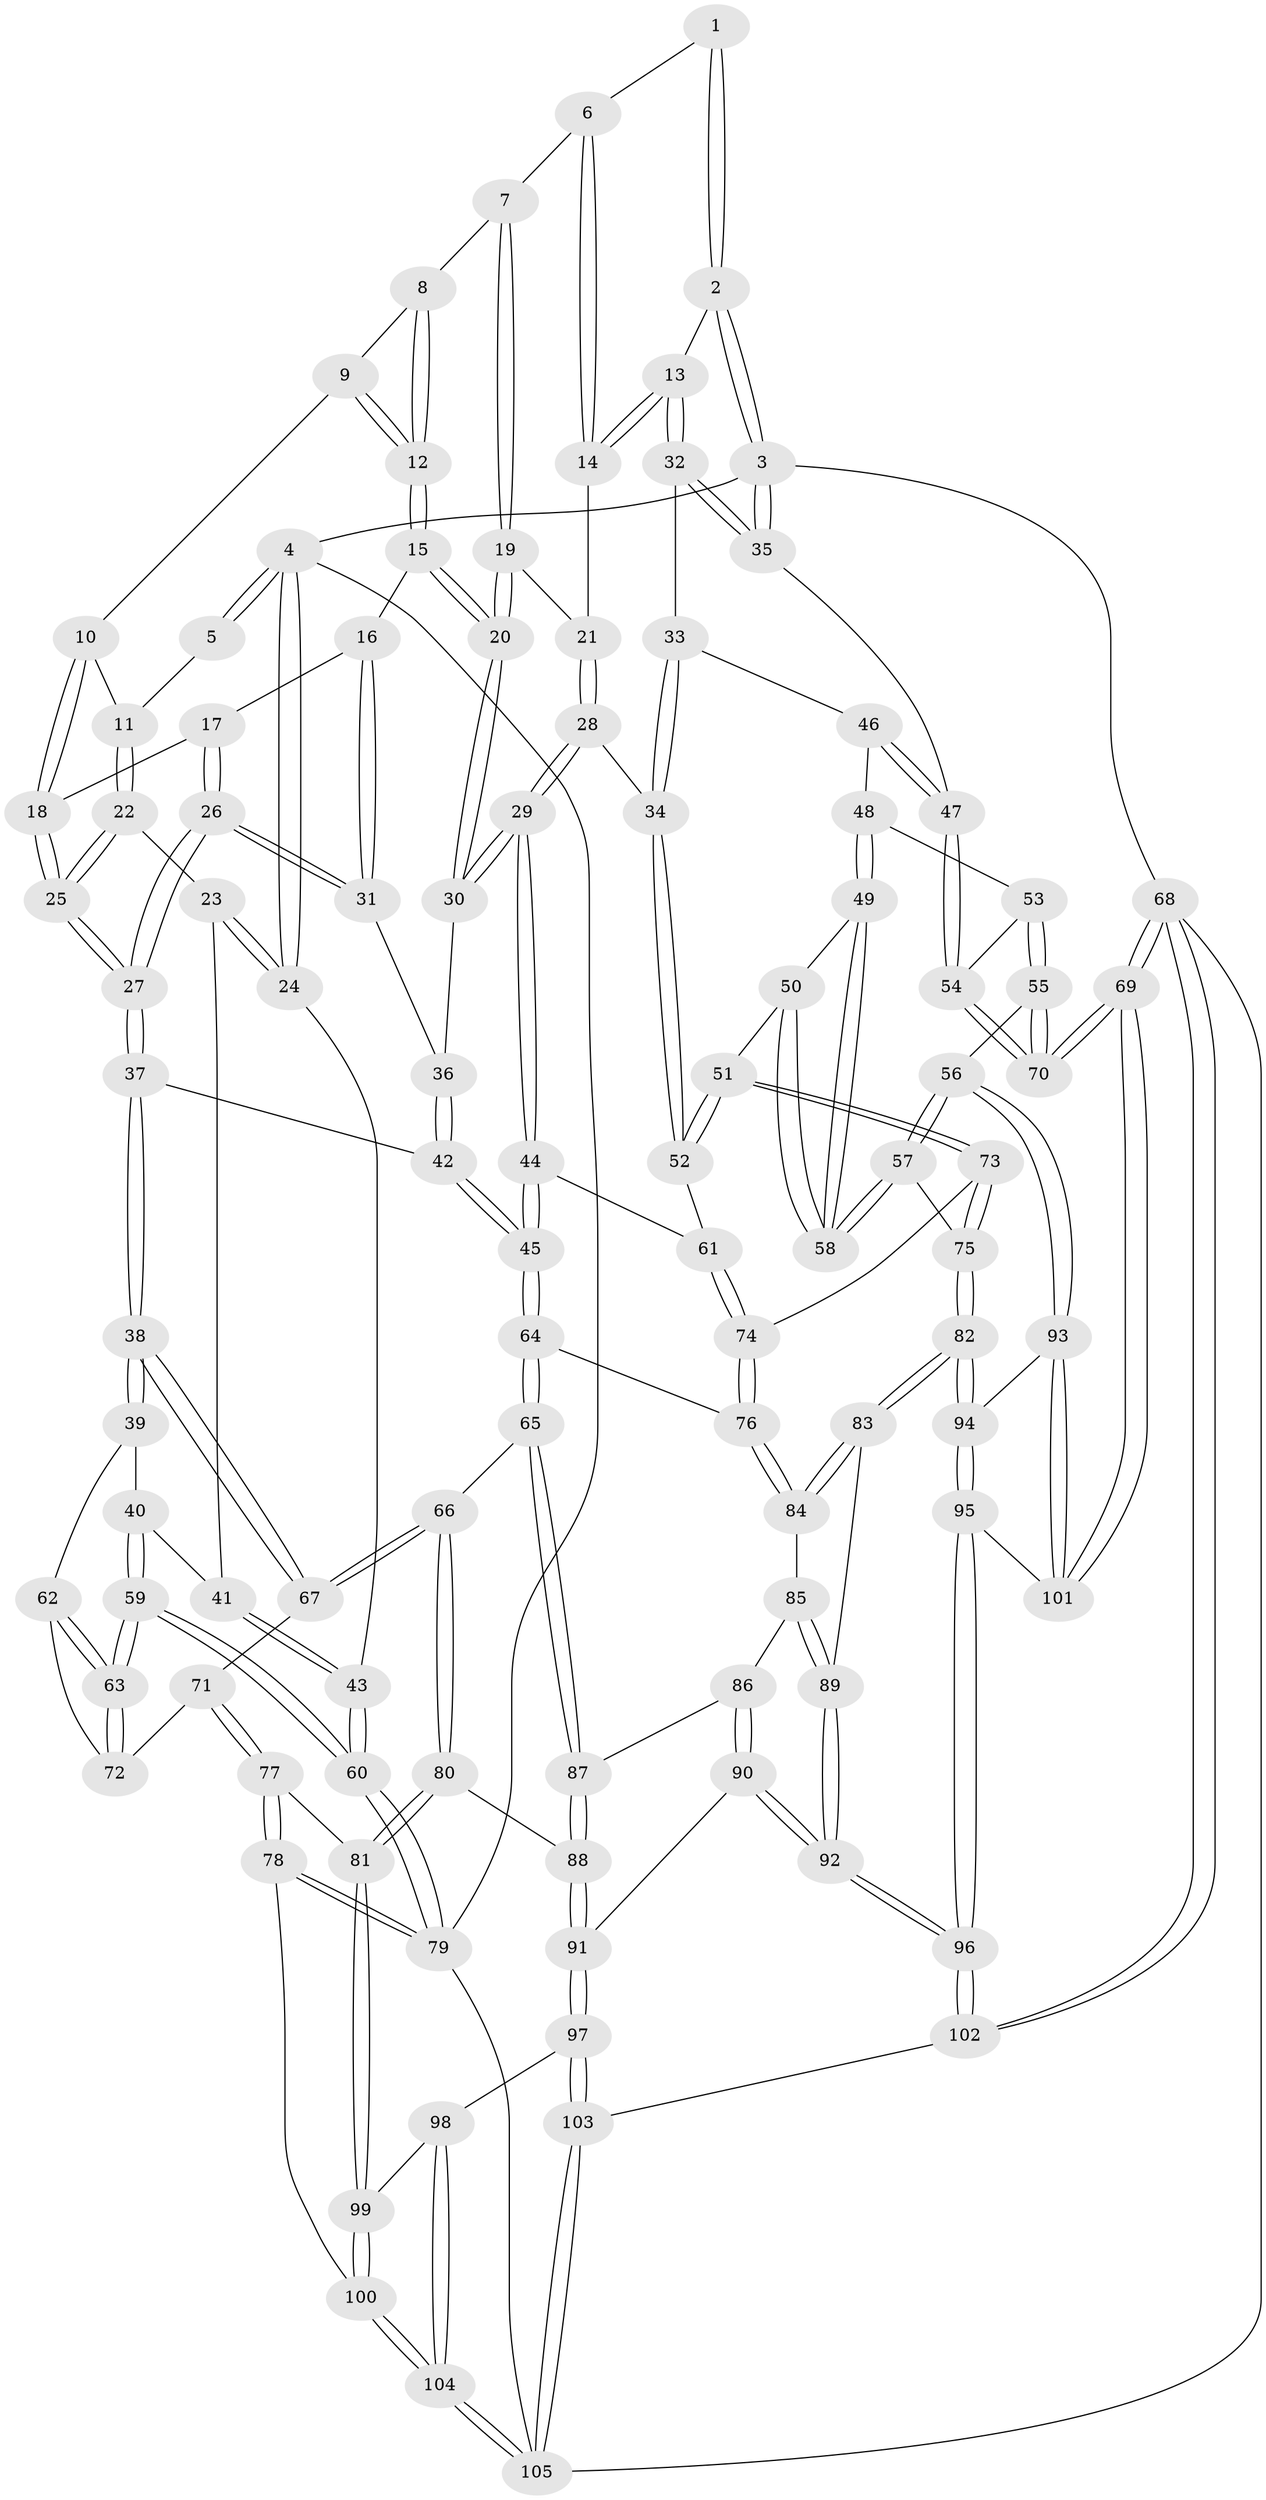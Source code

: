 // Generated by graph-tools (version 1.1) at 2025/03/03/09/25 03:03:14]
// undirected, 105 vertices, 259 edges
graph export_dot {
graph [start="1"]
  node [color=gray90,style=filled];
  1 [pos="+0.6355259321207505+0"];
  2 [pos="+1+0"];
  3 [pos="+1+0"];
  4 [pos="+0+0"];
  5 [pos="+0.16396305085980958+0"];
  6 [pos="+0.6259414443082348+0.031527451458493526"];
  7 [pos="+0.6109577661275144+0.057317104135268505"];
  8 [pos="+0.5693437203590573+0.08551614981903033"];
  9 [pos="+0.3972929787021412+0.17691117177182297"];
  10 [pos="+0.3374239161406858+0.16611152474642407"];
  11 [pos="+0.20789202704740584+0.04905121796021688"];
  12 [pos="+0.4432080458104003+0.24957767164656303"];
  13 [pos="+0.7782795700967362+0.25702659638947833"];
  14 [pos="+0.7735624282862462+0.25331487032454414"];
  15 [pos="+0.45615502319943946+0.30226757298268353"];
  16 [pos="+0.39153483977677817+0.30109010685658844"];
  17 [pos="+0.36364810546897125+0.28068720551018317"];
  18 [pos="+0.3415815749507936+0.2639449650011699"];
  19 [pos="+0.5685976323943012+0.2647999736187549"];
  20 [pos="+0.5046576642026559+0.33693660837231276"];
  21 [pos="+0.643697743558777+0.2985016522024921"];
  22 [pos="+0.1491649316177674+0.2765234905525729"];
  23 [pos="+0.12454112490289698+0.2909207454494846"];
  24 [pos="+0+0.27369817904778726"];
  25 [pos="+0.2337414358724848+0.3331901825194808"];
  26 [pos="+0.2769500868842597+0.3935393867419572"];
  27 [pos="+0.27323325014373945+0.3942943850860225"];
  28 [pos="+0.6545642596464808+0.33435910137048314"];
  29 [pos="+0.5253947199972359+0.4399806132266014"];
  30 [pos="+0.5084333623471511+0.3853876784857386"];
  31 [pos="+0.32580914509419634+0.38403212746089105"];
  32 [pos="+0.7900062273337699+0.2725464454831346"];
  33 [pos="+0.8059026211098764+0.3877454491155672"];
  34 [pos="+0.7524641993056338+0.42953673849867485"];
  35 [pos="+1+0.0679392428017877"];
  36 [pos="+0.33127906715718547+0.38584012425109177"];
  37 [pos="+0.2632686382920307+0.47389042892470407"];
  38 [pos="+0.258739853172049+0.4855343046710953"];
  39 [pos="+0.21870694906434784+0.4892498472037991"];
  40 [pos="+0.1347301291584452+0.46637567009439573"];
  41 [pos="+0.10558923096119946+0.3918950294131974"];
  42 [pos="+0.4118895308497175+0.46326474834441084"];
  43 [pos="+0+0.5587447486755639"];
  44 [pos="+0.5341880522693594+0.48580106043316607"];
  45 [pos="+0.5244039939433981+0.4977619244523638"];
  46 [pos="+0.837861936031609+0.3966816021700702"];
  47 [pos="+1+0.149450172307679"];
  48 [pos="+0.8713390495171003+0.43078059279954034"];
  49 [pos="+0.8778736649476391+0.5112168287922394"];
  50 [pos="+0.7972216737444643+0.5606753463402684"];
  51 [pos="+0.7687673208397525+0.5442140544222248"];
  52 [pos="+0.721527920563229+0.46838430110413787"];
  53 [pos="+0.8927857304522889+0.4395866329623863"];
  54 [pos="+1+0.35845189982931486"];
  55 [pos="+1+0.6531417520411996"];
  56 [pos="+0.9967430192279303+0.6814871131502931"];
  57 [pos="+0.9401000560795868+0.6815034087641453"];
  58 [pos="+0.9399747937784164+0.6813424528508591"];
  59 [pos="+0+0.6329925181323798"];
  60 [pos="+0+0.6861961905620394"];
  61 [pos="+0.6541742985246032+0.4897300857298569"];
  62 [pos="+0.1644394815134666+0.5522960000983135"];
  63 [pos="+0.003155771274941919+0.6302172276544382"];
  64 [pos="+0.5192821308024966+0.5090595680650357"];
  65 [pos="+0.4457450575739717+0.6353132866379593"];
  66 [pos="+0.43703647265217627+0.6377084699112516"];
  67 [pos="+0.3047229063644244+0.5929012583115879"];
  68 [pos="+1+1"];
  69 [pos="+1+1"];
  70 [pos="+1+0.6530797778126733"];
  71 [pos="+0.23914610598807057+0.6387539807702696"];
  72 [pos="+0.2317933788921461+0.637455975745648"];
  73 [pos="+0.7346901818669542+0.6685739016637198"];
  74 [pos="+0.690925478221537+0.688785295874125"];
  75 [pos="+0.9337291417771476+0.6851403891937559"];
  76 [pos="+0.6856711423771428+0.6953845089320704"];
  77 [pos="+0.21966873136651105+0.7626208256532581"];
  78 [pos="+0.06480552394497636+0.8229993103893137"];
  79 [pos="+0+0.7195306403536091"];
  80 [pos="+0.34555409570875983+0.7972653143833823"];
  81 [pos="+0.33135526595327924+0.8097468928104932"];
  82 [pos="+0.8019553216327336+0.8388997693237653"];
  83 [pos="+0.7066095912915206+0.7822802865999202"];
  84 [pos="+0.6752791821664331+0.7141158713802187"];
  85 [pos="+0.5477741533275049+0.7208076017630927"];
  86 [pos="+0.5375338548384694+0.720464938429682"];
  87 [pos="+0.5235752990441812+0.711572994049001"];
  88 [pos="+0.45585053422867183+0.8386336382431632"];
  89 [pos="+0.6439996428017479+0.8461942805251086"];
  90 [pos="+0.550294938664772+0.8358127152067122"];
  91 [pos="+0.48561121181259626+0.8872905759613948"];
  92 [pos="+0.6201931181480822+0.8808062232791741"];
  93 [pos="+0.9338931296371643+0.893542525051748"];
  94 [pos="+0.8046275564204384+0.8654952637475202"];
  95 [pos="+0.77879463736568+0.9568026432232786"];
  96 [pos="+0.6679758553657874+1"];
  97 [pos="+0.46317669906545933+0.9714513698796643"];
  98 [pos="+0.33392384124441143+0.8827905285337544"];
  99 [pos="+0.32830363874242025+0.8570847259874379"];
  100 [pos="+0.11789785485200269+0.9024318418409268"];
  101 [pos="+0.9955058132489709+0.9656398880283023"];
  102 [pos="+0.6585574638948689+1"];
  103 [pos="+0.5394604118385918+1"];
  104 [pos="+0.19161317746472206+1"];
  105 [pos="+0.19893624021131487+1"];
  1 -- 2;
  1 -- 2;
  1 -- 6;
  2 -- 3;
  2 -- 3;
  2 -- 13;
  3 -- 4;
  3 -- 35;
  3 -- 35;
  3 -- 68;
  4 -- 5;
  4 -- 5;
  4 -- 24;
  4 -- 24;
  4 -- 79;
  5 -- 11;
  6 -- 7;
  6 -- 14;
  6 -- 14;
  7 -- 8;
  7 -- 19;
  7 -- 19;
  8 -- 9;
  8 -- 12;
  8 -- 12;
  9 -- 10;
  9 -- 12;
  9 -- 12;
  10 -- 11;
  10 -- 18;
  10 -- 18;
  11 -- 22;
  11 -- 22;
  12 -- 15;
  12 -- 15;
  13 -- 14;
  13 -- 14;
  13 -- 32;
  13 -- 32;
  14 -- 21;
  15 -- 16;
  15 -- 20;
  15 -- 20;
  16 -- 17;
  16 -- 31;
  16 -- 31;
  17 -- 18;
  17 -- 26;
  17 -- 26;
  18 -- 25;
  18 -- 25;
  19 -- 20;
  19 -- 20;
  19 -- 21;
  20 -- 30;
  20 -- 30;
  21 -- 28;
  21 -- 28;
  22 -- 23;
  22 -- 25;
  22 -- 25;
  23 -- 24;
  23 -- 24;
  23 -- 41;
  24 -- 43;
  25 -- 27;
  25 -- 27;
  26 -- 27;
  26 -- 27;
  26 -- 31;
  26 -- 31;
  27 -- 37;
  27 -- 37;
  28 -- 29;
  28 -- 29;
  28 -- 34;
  29 -- 30;
  29 -- 30;
  29 -- 44;
  29 -- 44;
  30 -- 36;
  31 -- 36;
  32 -- 33;
  32 -- 35;
  32 -- 35;
  33 -- 34;
  33 -- 34;
  33 -- 46;
  34 -- 52;
  34 -- 52;
  35 -- 47;
  36 -- 42;
  36 -- 42;
  37 -- 38;
  37 -- 38;
  37 -- 42;
  38 -- 39;
  38 -- 39;
  38 -- 67;
  38 -- 67;
  39 -- 40;
  39 -- 62;
  40 -- 41;
  40 -- 59;
  40 -- 59;
  41 -- 43;
  41 -- 43;
  42 -- 45;
  42 -- 45;
  43 -- 60;
  43 -- 60;
  44 -- 45;
  44 -- 45;
  44 -- 61;
  45 -- 64;
  45 -- 64;
  46 -- 47;
  46 -- 47;
  46 -- 48;
  47 -- 54;
  47 -- 54;
  48 -- 49;
  48 -- 49;
  48 -- 53;
  49 -- 50;
  49 -- 58;
  49 -- 58;
  50 -- 51;
  50 -- 58;
  50 -- 58;
  51 -- 52;
  51 -- 52;
  51 -- 73;
  51 -- 73;
  52 -- 61;
  53 -- 54;
  53 -- 55;
  53 -- 55;
  54 -- 70;
  54 -- 70;
  55 -- 56;
  55 -- 70;
  55 -- 70;
  56 -- 57;
  56 -- 57;
  56 -- 93;
  56 -- 93;
  57 -- 58;
  57 -- 58;
  57 -- 75;
  59 -- 60;
  59 -- 60;
  59 -- 63;
  59 -- 63;
  60 -- 79;
  60 -- 79;
  61 -- 74;
  61 -- 74;
  62 -- 63;
  62 -- 63;
  62 -- 72;
  63 -- 72;
  63 -- 72;
  64 -- 65;
  64 -- 65;
  64 -- 76;
  65 -- 66;
  65 -- 87;
  65 -- 87;
  66 -- 67;
  66 -- 67;
  66 -- 80;
  66 -- 80;
  67 -- 71;
  68 -- 69;
  68 -- 69;
  68 -- 102;
  68 -- 102;
  68 -- 105;
  69 -- 70;
  69 -- 70;
  69 -- 101;
  69 -- 101;
  71 -- 72;
  71 -- 77;
  71 -- 77;
  73 -- 74;
  73 -- 75;
  73 -- 75;
  74 -- 76;
  74 -- 76;
  75 -- 82;
  75 -- 82;
  76 -- 84;
  76 -- 84;
  77 -- 78;
  77 -- 78;
  77 -- 81;
  78 -- 79;
  78 -- 79;
  78 -- 100;
  79 -- 105;
  80 -- 81;
  80 -- 81;
  80 -- 88;
  81 -- 99;
  81 -- 99;
  82 -- 83;
  82 -- 83;
  82 -- 94;
  82 -- 94;
  83 -- 84;
  83 -- 84;
  83 -- 89;
  84 -- 85;
  85 -- 86;
  85 -- 89;
  85 -- 89;
  86 -- 87;
  86 -- 90;
  86 -- 90;
  87 -- 88;
  87 -- 88;
  88 -- 91;
  88 -- 91;
  89 -- 92;
  89 -- 92;
  90 -- 91;
  90 -- 92;
  90 -- 92;
  91 -- 97;
  91 -- 97;
  92 -- 96;
  92 -- 96;
  93 -- 94;
  93 -- 101;
  93 -- 101;
  94 -- 95;
  94 -- 95;
  95 -- 96;
  95 -- 96;
  95 -- 101;
  96 -- 102;
  96 -- 102;
  97 -- 98;
  97 -- 103;
  97 -- 103;
  98 -- 99;
  98 -- 104;
  98 -- 104;
  99 -- 100;
  99 -- 100;
  100 -- 104;
  100 -- 104;
  102 -- 103;
  103 -- 105;
  103 -- 105;
  104 -- 105;
  104 -- 105;
}
